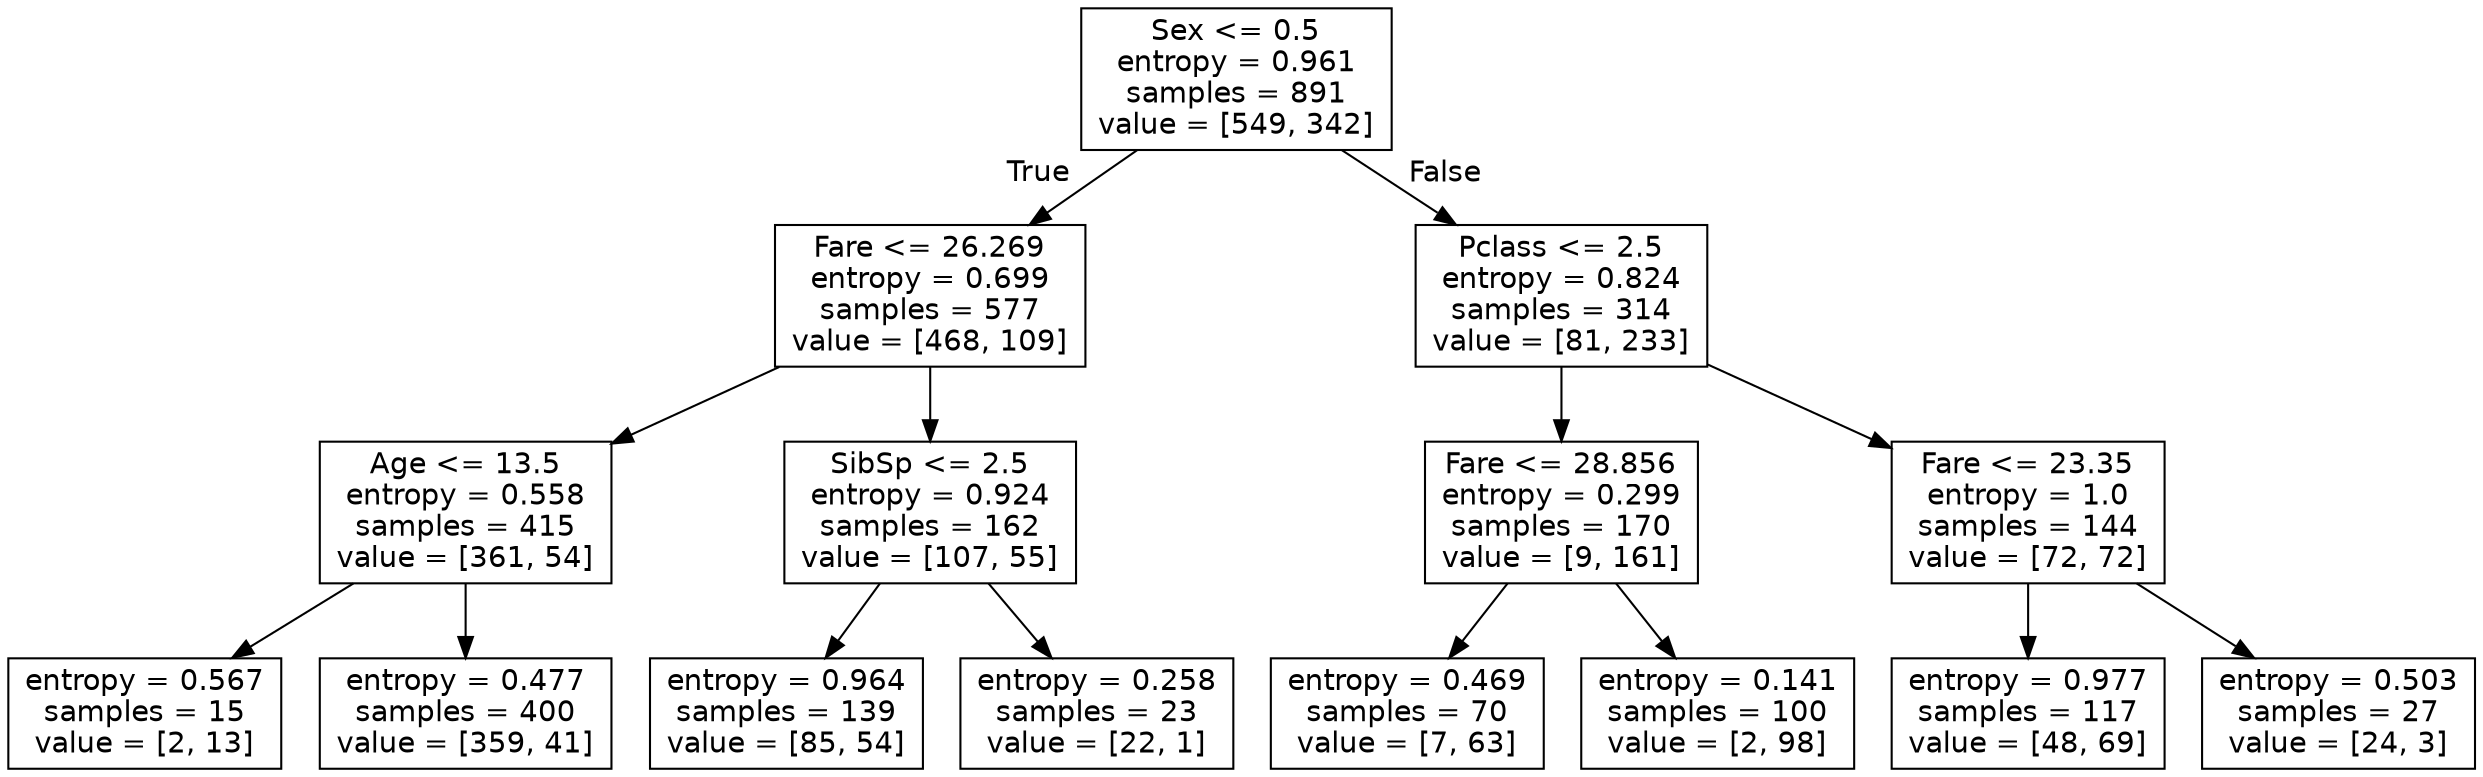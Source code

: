 digraph Tree {
node [shape=box, fontname="helvetica"] ;
edge [fontname="helvetica"] ;
0 [label="Sex <= 0.5\nentropy = 0.961\nsamples = 891\nvalue = [549, 342]"] ;
1 [label="Fare <= 26.269\nentropy = 0.699\nsamples = 577\nvalue = [468, 109]"] ;
0 -> 1 [labeldistance=2.5, labelangle=45, headlabel="True"] ;
2 [label="Age <= 13.5\nentropy = 0.558\nsamples = 415\nvalue = [361, 54]"] ;
1 -> 2 ;
3 [label="entropy = 0.567\nsamples = 15\nvalue = [2, 13]"] ;
2 -> 3 ;
4 [label="entropy = 0.477\nsamples = 400\nvalue = [359, 41]"] ;
2 -> 4 ;
5 [label="SibSp <= 2.5\nentropy = 0.924\nsamples = 162\nvalue = [107, 55]"] ;
1 -> 5 ;
6 [label="entropy = 0.964\nsamples = 139\nvalue = [85, 54]"] ;
5 -> 6 ;
7 [label="entropy = 0.258\nsamples = 23\nvalue = [22, 1]"] ;
5 -> 7 ;
8 [label="Pclass <= 2.5\nentropy = 0.824\nsamples = 314\nvalue = [81, 233]"] ;
0 -> 8 [labeldistance=2.5, labelangle=-45, headlabel="False"] ;
9 [label="Fare <= 28.856\nentropy = 0.299\nsamples = 170\nvalue = [9, 161]"] ;
8 -> 9 ;
10 [label="entropy = 0.469\nsamples = 70\nvalue = [7, 63]"] ;
9 -> 10 ;
11 [label="entropy = 0.141\nsamples = 100\nvalue = [2, 98]"] ;
9 -> 11 ;
12 [label="Fare <= 23.35\nentropy = 1.0\nsamples = 144\nvalue = [72, 72]"] ;
8 -> 12 ;
13 [label="entropy = 0.977\nsamples = 117\nvalue = [48, 69]"] ;
12 -> 13 ;
14 [label="entropy = 0.503\nsamples = 27\nvalue = [24, 3]"] ;
12 -> 14 ;
}